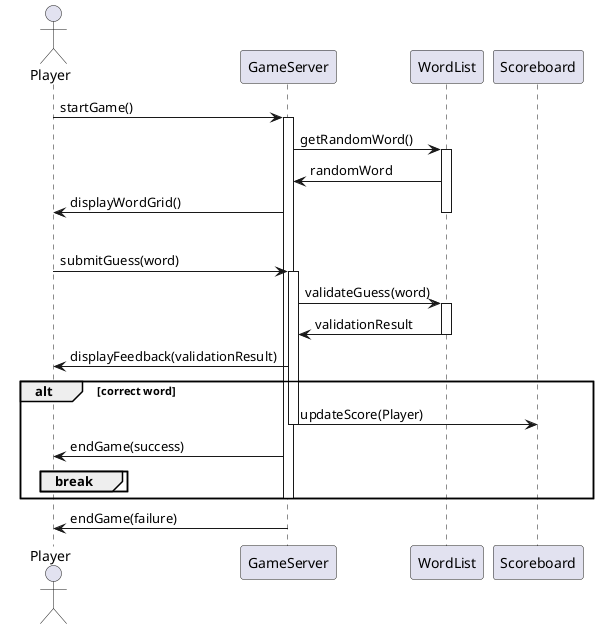 @startuml Sequence Diagram Soloplayer

' Diagramme de séquence pour une partie de Worduel

actor Player
participant GameServer
participant WordList
participant Scoreboard

Player -> GameServer: startGame()
activate GameServer
GameServer -> WordList: getRandomWord()
activate WordList
WordList -> GameServer: randomWord
GameServer -> Player: displayWordGrid()
deactivate WordList

loop max 6 times
  Player -> GameServer: submitGuess(word)
  activate GameServer
  GameServer -> WordList: validateGuess(word)
  activate WordList
  WordList -> GameServer: validationResult
  deactivate WordList
  GameServer -> Player: displayFeedback(validationResult)
  alt correct word
    GameServer -> Scoreboard: updateScore(Player)
    deactivate GameServer
    GameServer -> Player: endGame(success)
    deactivate Scoreboard
    break
  end
  deactivate GameServer
end

GameServer -> Player: endGame(failure)
deactivate GameServer

@enduml